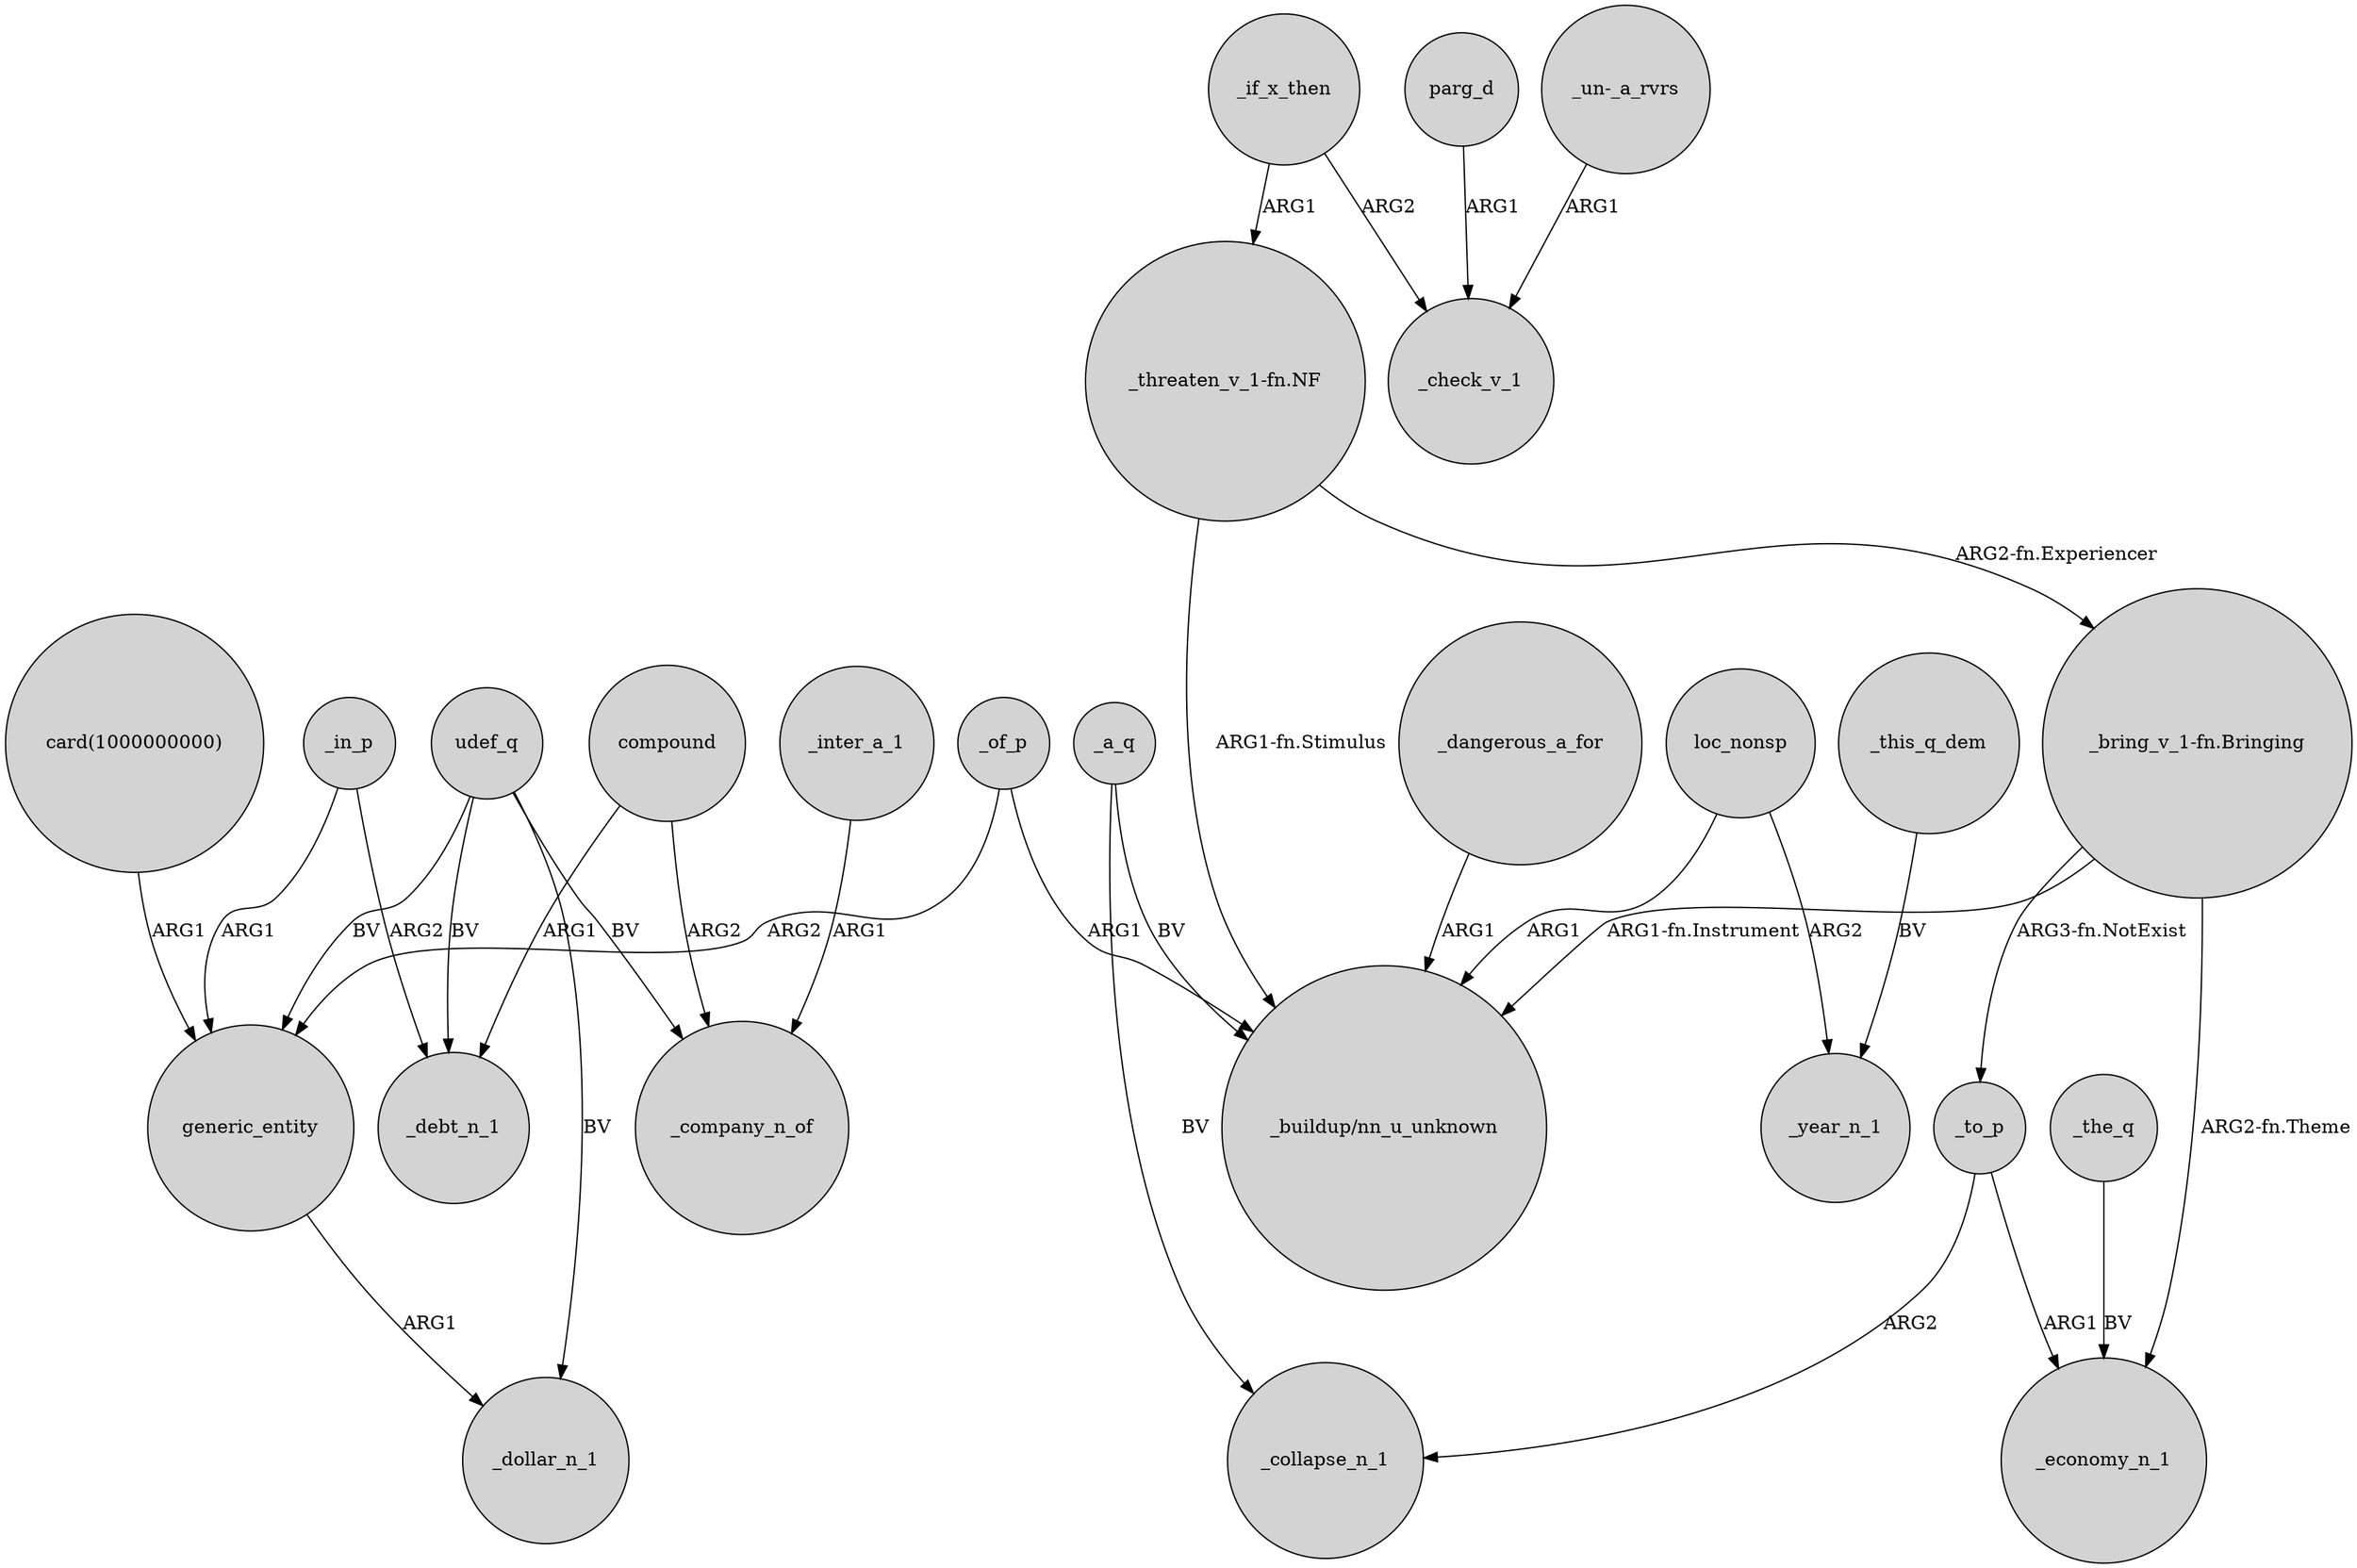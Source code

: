 digraph {
	node [shape=circle style=filled]
	_of_p -> generic_entity [label=ARG2]
	compound -> _debt_n_1 [label=ARG1]
	_a_q -> "_buildup/nn_u_unknown" [label=BV]
	udef_q -> generic_entity [label=BV]
	_if_x_then -> "_threaten_v_1-fn.NF" [label=ARG1]
	udef_q -> _debt_n_1 [label=BV]
	parg_d -> _check_v_1 [label=ARG1]
	_to_p -> _collapse_n_1 [label=ARG2]
	"_un-_a_rvrs" -> _check_v_1 [label=ARG1]
	_the_q -> _economy_n_1 [label=BV]
	_dangerous_a_for -> "_buildup/nn_u_unknown" [label=ARG1]
	_if_x_then -> _check_v_1 [label=ARG2]
	compound -> _company_n_of [label=ARG2]
	_inter_a_1 -> _company_n_of [label=ARG1]
	generic_entity -> _dollar_n_1 [label=ARG1]
	loc_nonsp -> "_buildup/nn_u_unknown" [label=ARG1]
	_of_p -> "_buildup/nn_u_unknown" [label=ARG1]
	loc_nonsp -> _year_n_1 [label=ARG2]
	"_threaten_v_1-fn.NF" -> "_bring_v_1-fn.Bringing" [label="ARG2-fn.Experiencer"]
	"_bring_v_1-fn.Bringing" -> "_buildup/nn_u_unknown" [label="ARG1-fn.Instrument"]
	"_bring_v_1-fn.Bringing" -> _to_p [label="ARG3-fn.NotExist"]
	"_bring_v_1-fn.Bringing" -> _economy_n_1 [label="ARG2-fn.Theme"]
	_a_q -> _collapse_n_1 [label=BV]
	_in_p -> generic_entity [label=ARG1]
	_in_p -> _debt_n_1 [label=ARG2]
	udef_q -> _company_n_of [label=BV]
	"card(1000000000)" -> generic_entity [label=ARG1]
	"_threaten_v_1-fn.NF" -> "_buildup/nn_u_unknown" [label="ARG1-fn.Stimulus"]
	udef_q -> _dollar_n_1 [label=BV]
	_to_p -> _economy_n_1 [label=ARG1]
	_this_q_dem -> _year_n_1 [label=BV]
}
